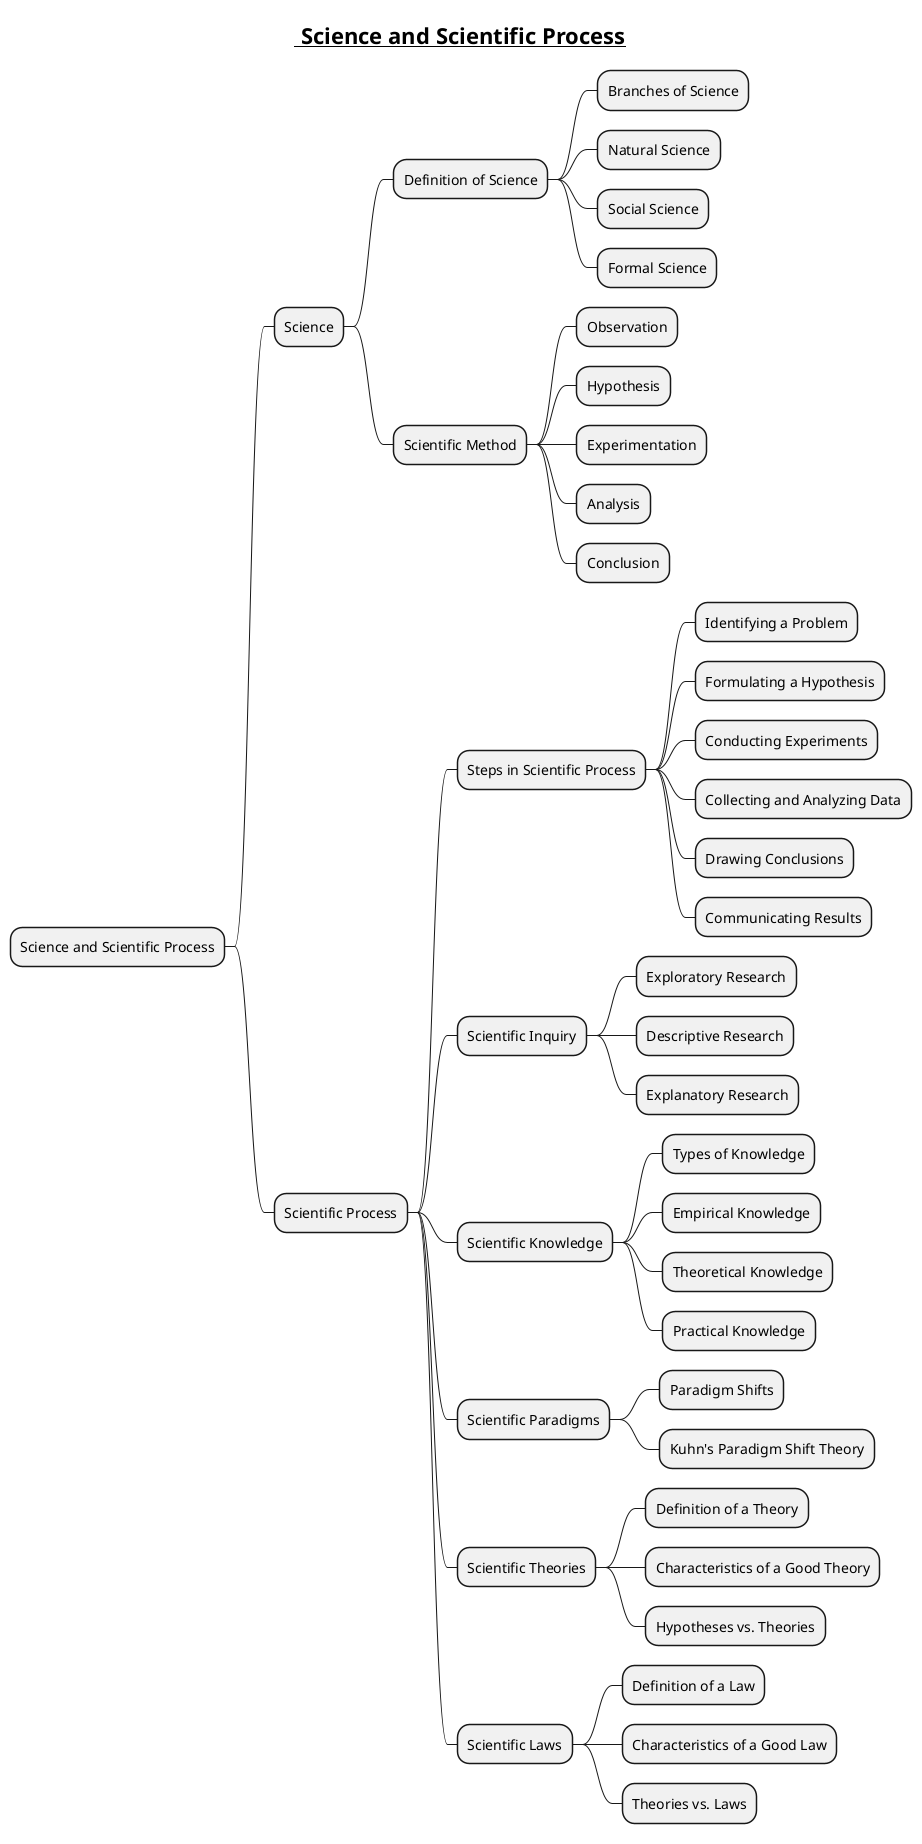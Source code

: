 @startmindmap
title =__ Science and Scientific Process__

* Science and Scientific Process
** Science
*** Definition of Science
**** Branches of Science
**** Natural Science
**** Social Science
**** Formal Science
*** Scientific Method
**** Observation
**** Hypothesis
**** Experimentation
**** Analysis
**** Conclusion
** Scientific Process
*** Steps in Scientific Process
**** Identifying a Problem
**** Formulating a Hypothesis
**** Conducting Experiments
**** Collecting and Analyzing Data
**** Drawing Conclusions
**** Communicating Results
*** Scientific Inquiry
**** Exploratory Research
**** Descriptive Research
**** Explanatory Research
*** Scientific Knowledge
**** Types of Knowledge
**** Empirical Knowledge
**** Theoretical Knowledge
**** Practical Knowledge
*** Scientific Paradigms
**** Paradigm Shifts
**** Kuhn's Paradigm Shift Theory
*** Scientific Theories
**** Definition of a Theory
**** Characteristics of a Good Theory
**** Hypotheses vs. Theories
*** Scientific Laws
**** Definition of a Law
**** Characteristics of a Good Law
**** Theories vs. Laws
@endmindmap
